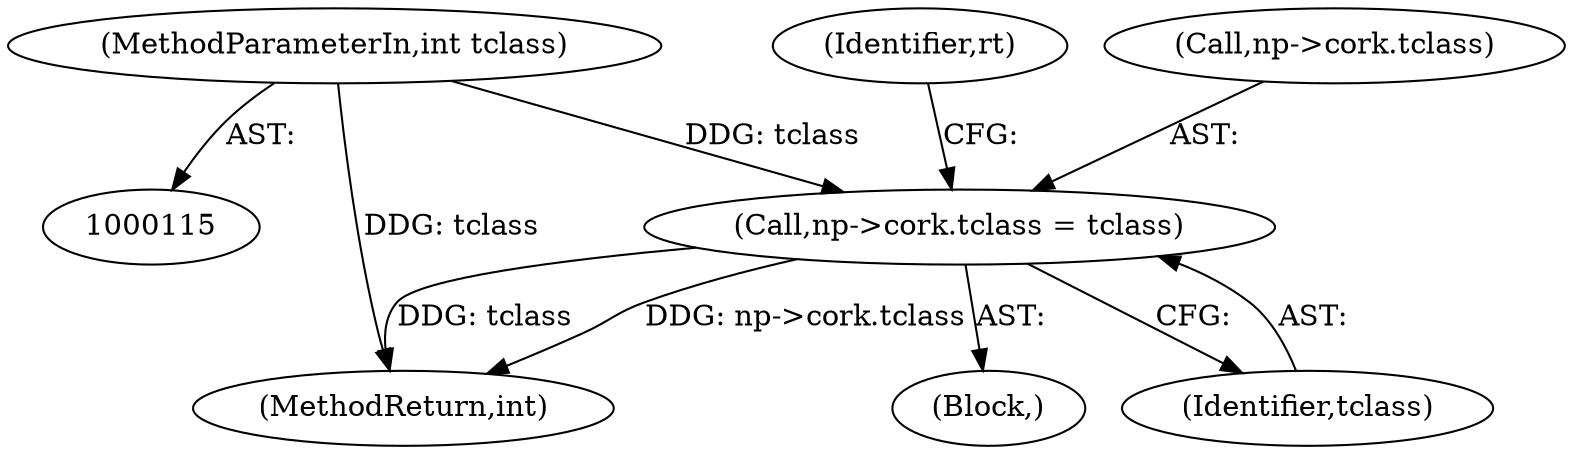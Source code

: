 digraph "0_linux_75a493e60ac4bbe2e977e7129d6d8cbb0dd236be@pointer" {
"1000409" [label="(Call,np->cork.tclass = tclass)"];
"1000122" [label="(MethodParameterIn,int tclass)"];
"1001327" [label="(MethodReturn,int)"];
"1000420" [label="(Identifier,rt)"];
"1000122" [label="(MethodParameterIn,int tclass)"];
"1000409" [label="(Call,np->cork.tclass = tclass)"];
"1000410" [label="(Call,np->cork.tclass)"];
"1000181" [label="(Block,)"];
"1000415" [label="(Identifier,tclass)"];
"1000409" -> "1000181"  [label="AST: "];
"1000409" -> "1000415"  [label="CFG: "];
"1000410" -> "1000409"  [label="AST: "];
"1000415" -> "1000409"  [label="AST: "];
"1000420" -> "1000409"  [label="CFG: "];
"1000409" -> "1001327"  [label="DDG: np->cork.tclass"];
"1000409" -> "1001327"  [label="DDG: tclass"];
"1000122" -> "1000409"  [label="DDG: tclass"];
"1000122" -> "1000115"  [label="AST: "];
"1000122" -> "1001327"  [label="DDG: tclass"];
}

